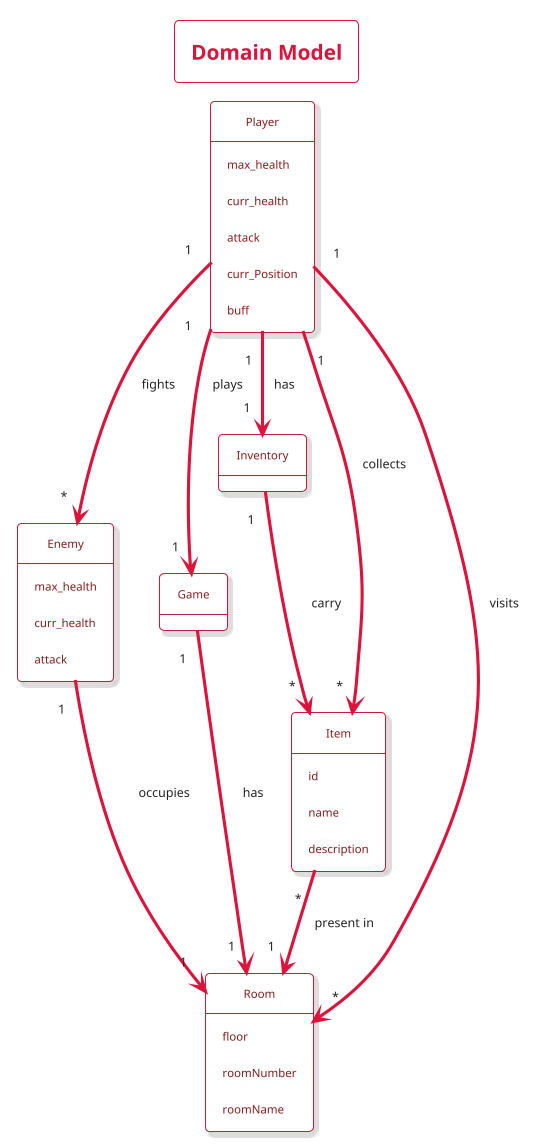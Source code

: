 @startuml DomainModel

!theme materia-outline

skinparam ArrowColor #DC143C
skinparam BackgroundColor #FFFFFF

skinparam ObjectBorderColor #C41E3A
skinparam ObjectFontColor #831D1C

skinparam titleBorderColor #DC143C
skinparam titleFontColor #DC143C

title Domain Model

object Player {
  max_health
  curr_health
  attack
  curr_Position
  buff
  }
  
object Enemy{
  max_health
  curr_health
  attack
  }

object Game

object Inventory

object Item {
  id
  name
  description
  }

object Room {
  floor
  roomNumber
  roomName
  }


Player "1" --> "1" Game: plays
Player "1" --> "*" Enemy: fights
Player "1" --> "*" Room: visits
Player "1" --> "1" Inventory: has
Player "1" --> "*" Item: collects

Game "1" --> "1" Room: has
Item "*" --> "1" Room: present in
Inventory "1" --> "*" Item: carry
Enemy "1" --> "1" Room: occupies

@enduml
